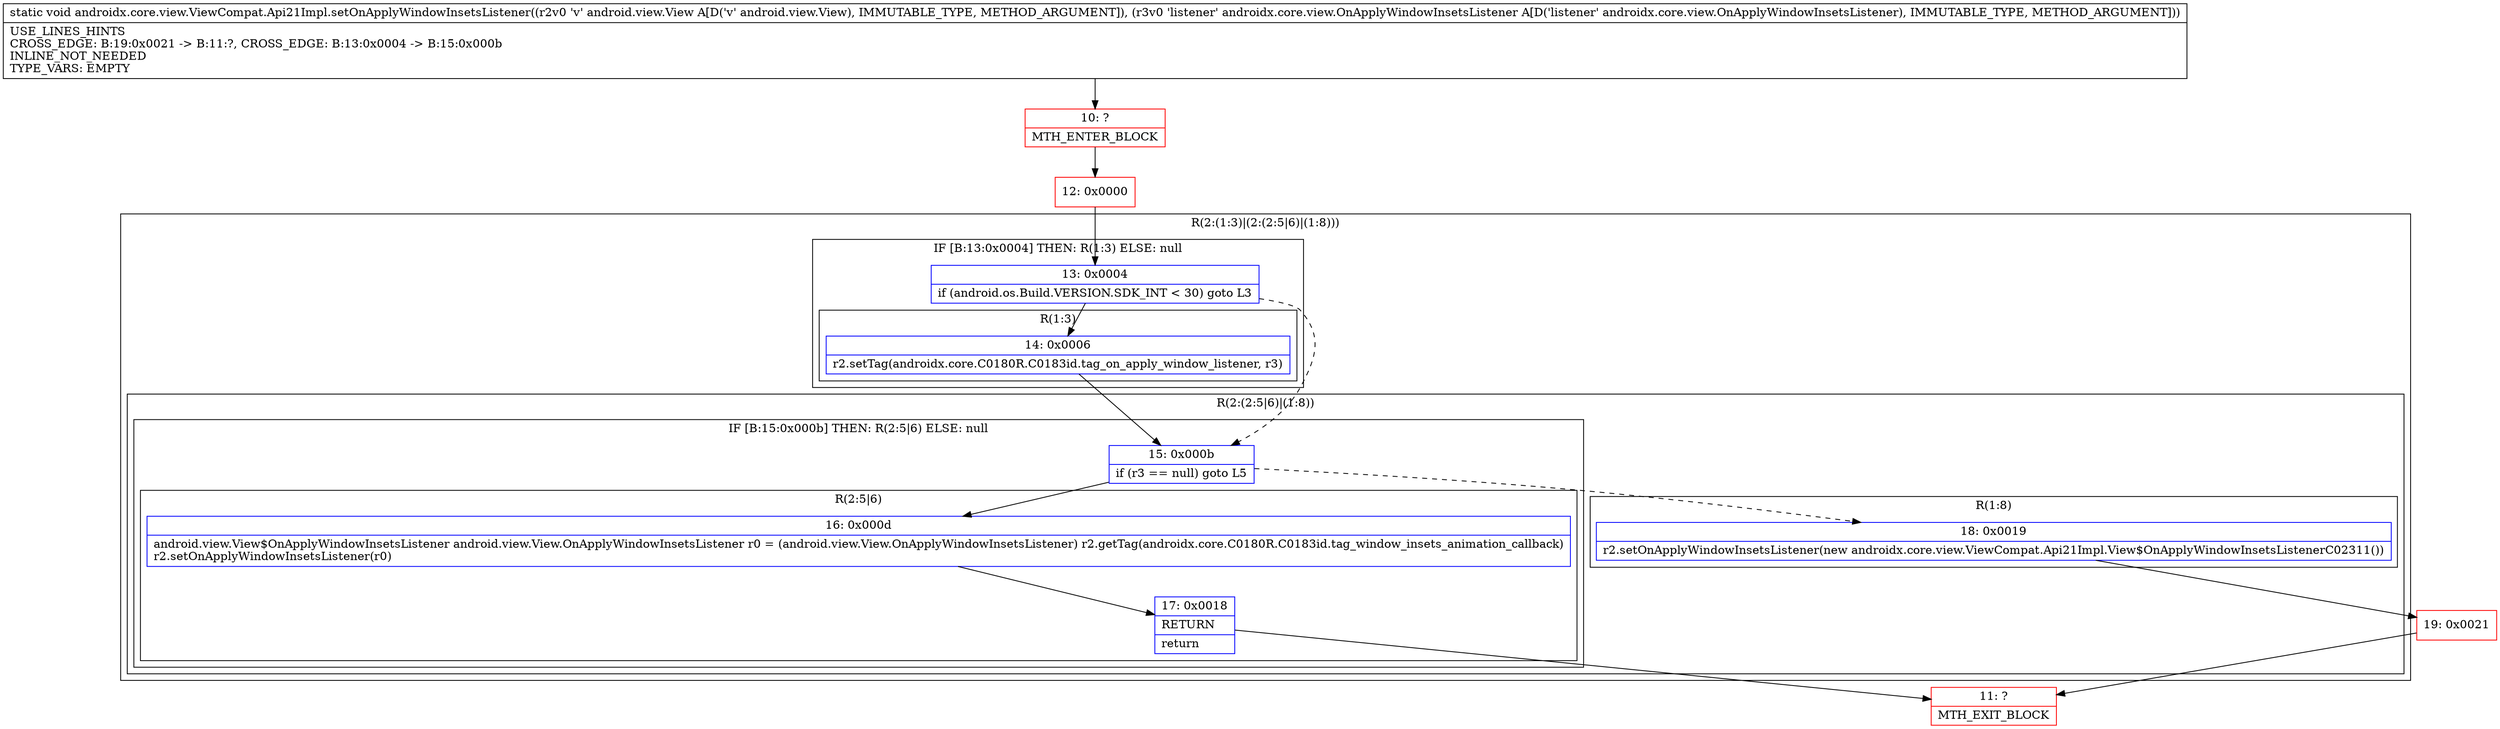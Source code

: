 digraph "CFG forandroidx.core.view.ViewCompat.Api21Impl.setOnApplyWindowInsetsListener(Landroid\/view\/View;Landroidx\/core\/view\/OnApplyWindowInsetsListener;)V" {
subgraph cluster_Region_1299097677 {
label = "R(2:(1:3)|(2:(2:5|6)|(1:8)))";
node [shape=record,color=blue];
subgraph cluster_IfRegion_2099457407 {
label = "IF [B:13:0x0004] THEN: R(1:3) ELSE: null";
node [shape=record,color=blue];
Node_13 [shape=record,label="{13\:\ 0x0004|if (android.os.Build.VERSION.SDK_INT \< 30) goto L3\l}"];
subgraph cluster_Region_1801692161 {
label = "R(1:3)";
node [shape=record,color=blue];
Node_14 [shape=record,label="{14\:\ 0x0006|r2.setTag(androidx.core.C0180R.C0183id.tag_on_apply_window_listener, r3)\l}"];
}
}
subgraph cluster_Region_654761847 {
label = "R(2:(2:5|6)|(1:8))";
node [shape=record,color=blue];
subgraph cluster_IfRegion_529676058 {
label = "IF [B:15:0x000b] THEN: R(2:5|6) ELSE: null";
node [shape=record,color=blue];
Node_15 [shape=record,label="{15\:\ 0x000b|if (r3 == null) goto L5\l}"];
subgraph cluster_Region_1618367056 {
label = "R(2:5|6)";
node [shape=record,color=blue];
Node_16 [shape=record,label="{16\:\ 0x000d|android.view.View$OnApplyWindowInsetsListener android.view.View.OnApplyWindowInsetsListener r0 = (android.view.View.OnApplyWindowInsetsListener) r2.getTag(androidx.core.C0180R.C0183id.tag_window_insets_animation_callback)\lr2.setOnApplyWindowInsetsListener(r0)\l}"];
Node_17 [shape=record,label="{17\:\ 0x0018|RETURN\l|return\l}"];
}
}
subgraph cluster_Region_2067708226 {
label = "R(1:8)";
node [shape=record,color=blue];
Node_18 [shape=record,label="{18\:\ 0x0019|r2.setOnApplyWindowInsetsListener(new androidx.core.view.ViewCompat.Api21Impl.View$OnApplyWindowInsetsListenerC02311())\l}"];
}
}
}
Node_10 [shape=record,color=red,label="{10\:\ ?|MTH_ENTER_BLOCK\l}"];
Node_12 [shape=record,color=red,label="{12\:\ 0x0000}"];
Node_11 [shape=record,color=red,label="{11\:\ ?|MTH_EXIT_BLOCK\l}"];
Node_19 [shape=record,color=red,label="{19\:\ 0x0021}"];
MethodNode[shape=record,label="{static void androidx.core.view.ViewCompat.Api21Impl.setOnApplyWindowInsetsListener((r2v0 'v' android.view.View A[D('v' android.view.View), IMMUTABLE_TYPE, METHOD_ARGUMENT]), (r3v0 'listener' androidx.core.view.OnApplyWindowInsetsListener A[D('listener' androidx.core.view.OnApplyWindowInsetsListener), IMMUTABLE_TYPE, METHOD_ARGUMENT]))  | USE_LINES_HINTS\lCROSS_EDGE: B:19:0x0021 \-\> B:11:?, CROSS_EDGE: B:13:0x0004 \-\> B:15:0x000b\lINLINE_NOT_NEEDED\lTYPE_VARS: EMPTY\l}"];
MethodNode -> Node_10;Node_13 -> Node_14;
Node_13 -> Node_15[style=dashed];
Node_14 -> Node_15;
Node_15 -> Node_16;
Node_15 -> Node_18[style=dashed];
Node_16 -> Node_17;
Node_17 -> Node_11;
Node_18 -> Node_19;
Node_10 -> Node_12;
Node_12 -> Node_13;
Node_19 -> Node_11;
}

